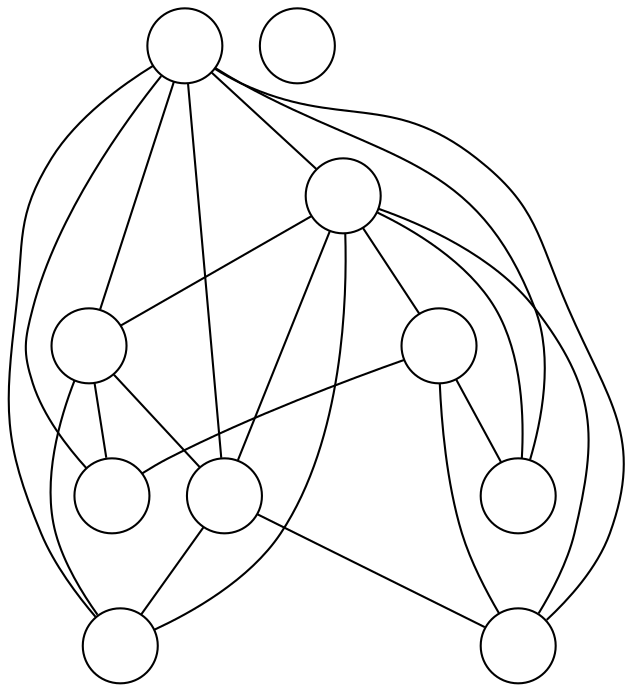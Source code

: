 graph G {
  node[label="", shape=circle]
  0;
  1;
  2;
  3;
  4;
  5;
  6;
  7;
  8;
  9;
  5 -- 0;
  5 -- 1;
  6 -- 0;
  6 -- 2;
  6 -- 5;
  7 -- 1;
  7 -- 2;
  7 -- 3;
  8 -- 0;
  8 -- 1;
  8 -- 3;
  8 -- 5;
  8 -- 6;
  8 -- 7;
  9 -- 0;
  9 -- 1;
  9 -- 2;
  9 -- 3;
  9 -- 5;
  9 -- 6;
  9 -- 8;
}
